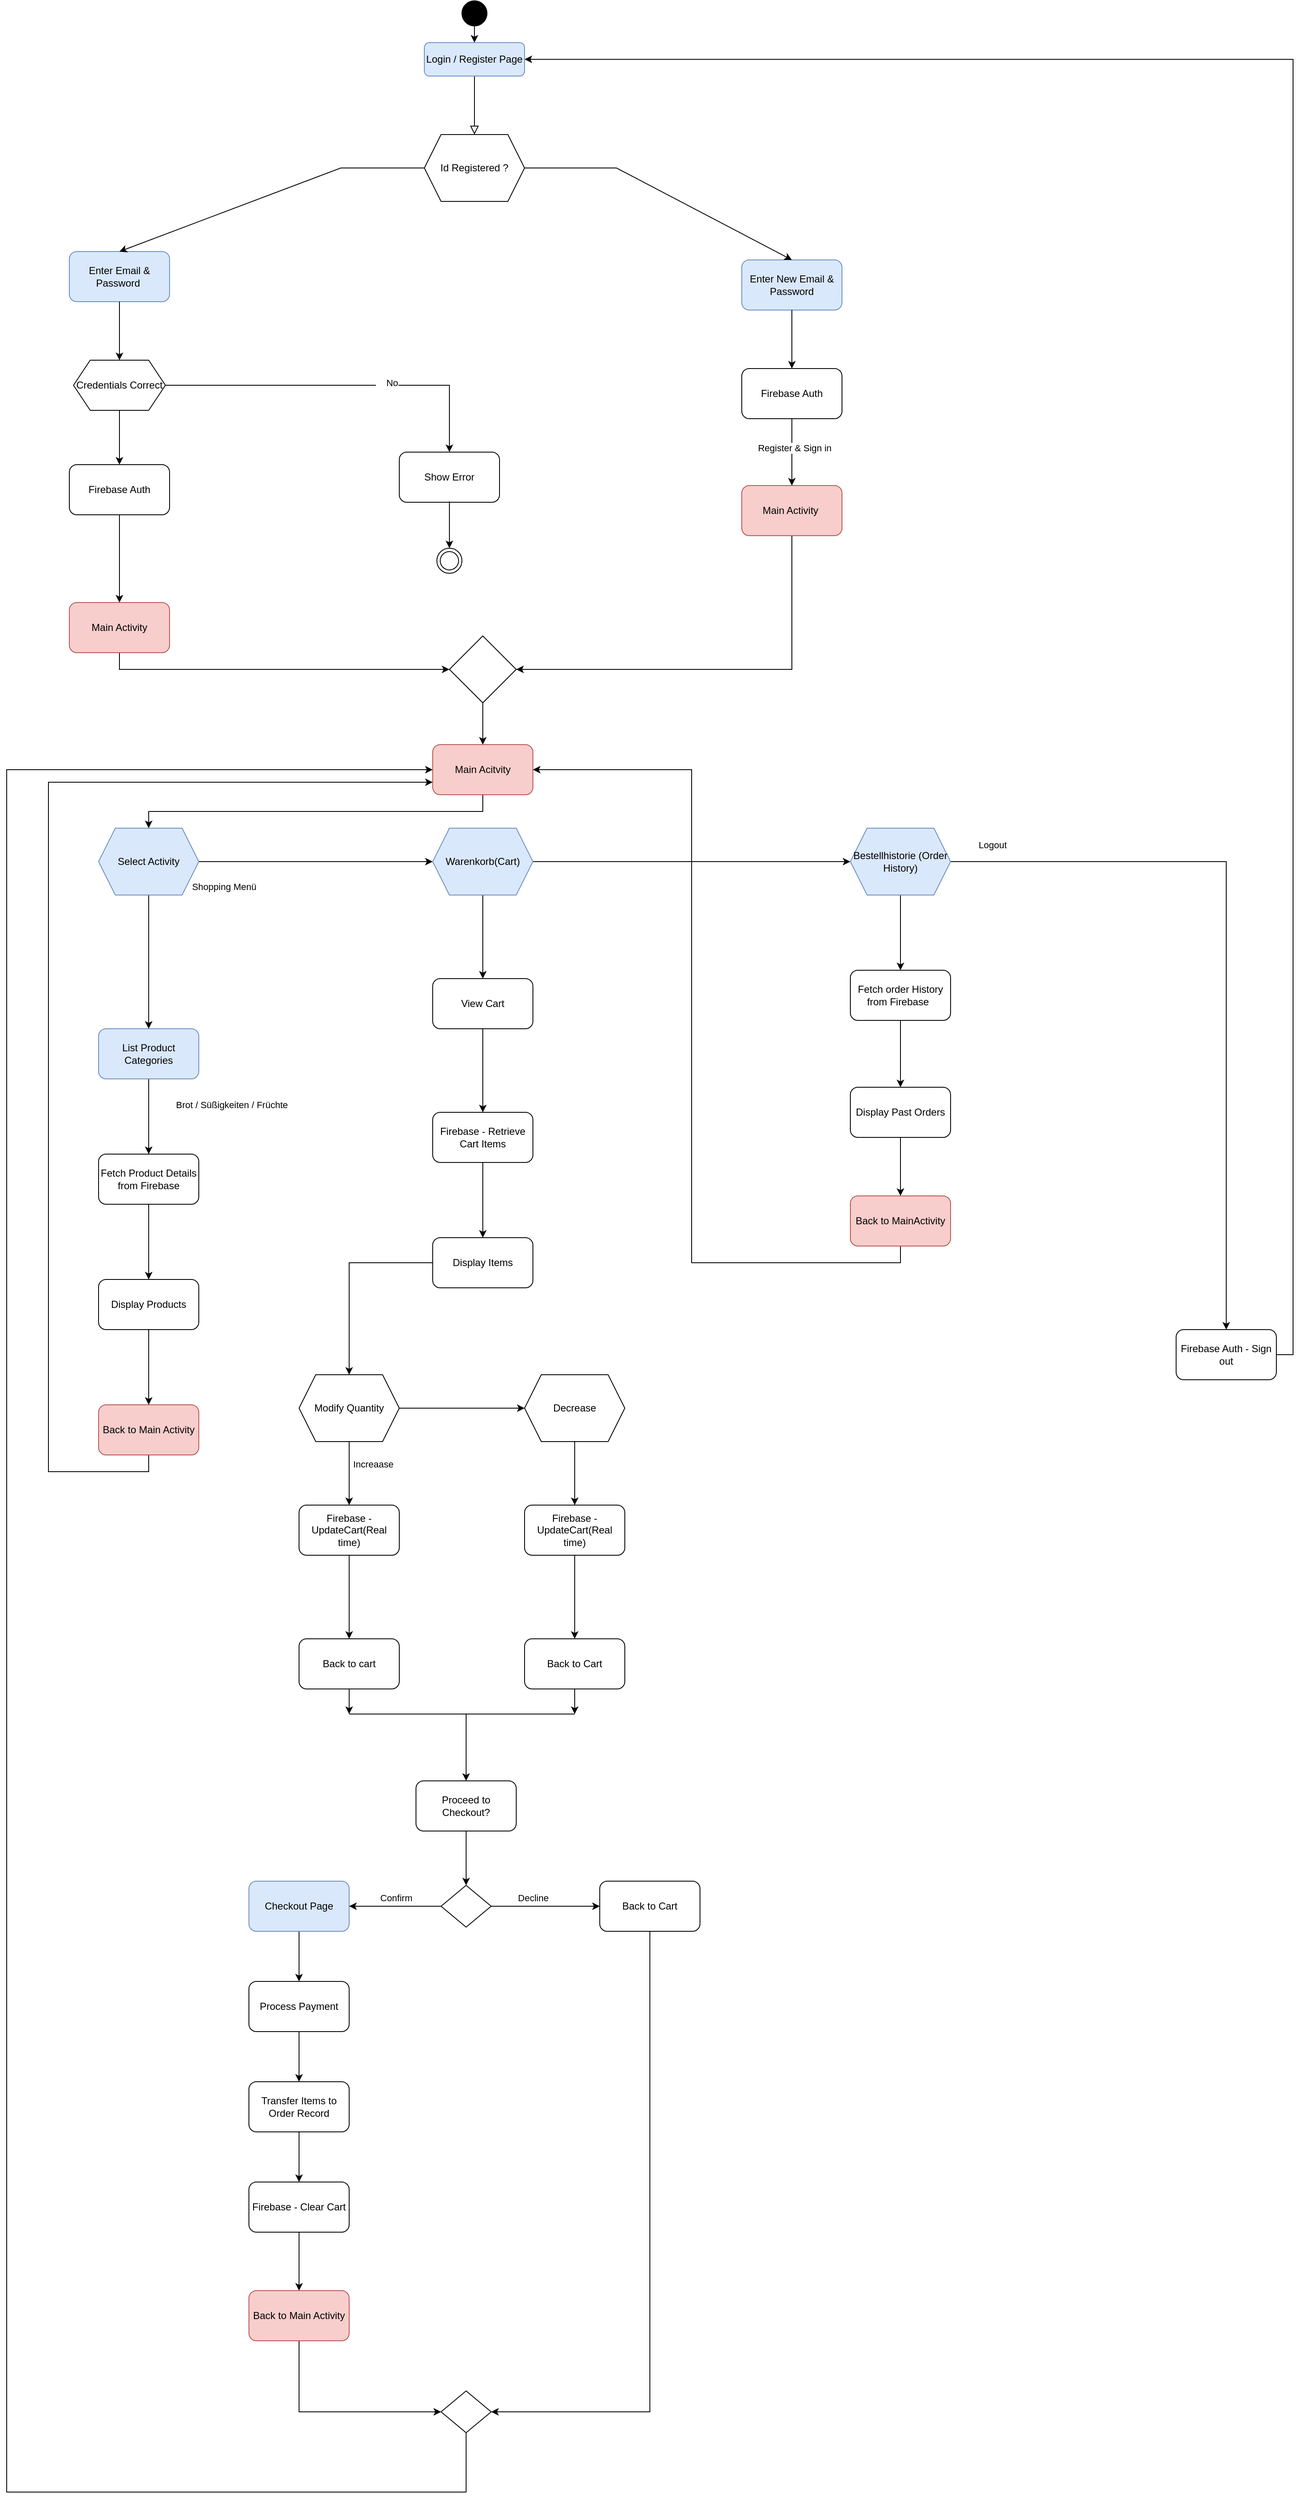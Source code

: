 <mxfile version="24.5.5" type="device">
  <diagram id="C5RBs43oDa-KdzZeNtuy" name="Page-1">
    <mxGraphModel dx="2901" dy="1106" grid="1" gridSize="10" guides="1" tooltips="1" connect="1" arrows="1" fold="1" page="1" pageScale="1" pageWidth="827" pageHeight="1169" math="0" shadow="0">
      <root>
        <mxCell id="WIyWlLk6GJQsqaUBKTNV-0" />
        <mxCell id="WIyWlLk6GJQsqaUBKTNV-1" parent="WIyWlLk6GJQsqaUBKTNV-0" />
        <mxCell id="WIyWlLk6GJQsqaUBKTNV-2" value="" style="rounded=0;html=1;jettySize=auto;orthogonalLoop=1;fontSize=11;endArrow=block;endFill=0;endSize=8;strokeWidth=1;shadow=0;labelBackgroundColor=none;edgeStyle=orthogonalEdgeStyle;" parent="WIyWlLk6GJQsqaUBKTNV-1" source="WIyWlLk6GJQsqaUBKTNV-3" target="EsytzjbKpE_kkaDKU3fR-2" edge="1">
          <mxGeometry relative="1" as="geometry">
            <mxPoint x="310" y="200" as="targetPoint" />
          </mxGeometry>
        </mxCell>
        <mxCell id="WIyWlLk6GJQsqaUBKTNV-3" value="Login / Register Page" style="rounded=1;whiteSpace=wrap;html=1;fontSize=12;glass=0;strokeWidth=1;shadow=0;fillColor=#dae8fc;strokeColor=#6c8ebf;" parent="WIyWlLk6GJQsqaUBKTNV-1" vertex="1">
          <mxGeometry x="250" y="80" width="120" height="40" as="geometry" />
        </mxCell>
        <mxCell id="EsytzjbKpE_kkaDKU3fR-1" value="" style="endArrow=classic;html=1;rounded=0;exitX=0.5;exitY=1;exitDx=0;exitDy=0;entryX=0.5;entryY=0;entryDx=0;entryDy=0;" parent="WIyWlLk6GJQsqaUBKTNV-1" target="WIyWlLk6GJQsqaUBKTNV-3" edge="1">
          <mxGeometry width="50" height="50" relative="1" as="geometry">
            <mxPoint x="310" y="60" as="sourcePoint" />
            <mxPoint x="210" y="80" as="targetPoint" />
          </mxGeometry>
        </mxCell>
        <mxCell id="EsytzjbKpE_kkaDKU3fR-2" value="Id Registered ?" style="shape=hexagon;perimeter=hexagonPerimeter2;whiteSpace=wrap;html=1;fixedSize=1;" parent="WIyWlLk6GJQsqaUBKTNV-1" vertex="1">
          <mxGeometry x="250" y="190" width="120" height="80" as="geometry" />
        </mxCell>
        <mxCell id="EsytzjbKpE_kkaDKU3fR-3" value="Enter Email &amp;amp; Password&amp;nbsp;" style="rounded=1;whiteSpace=wrap;html=1;fillColor=#dae8fc;strokeColor=#6c8ebf;" parent="WIyWlLk6GJQsqaUBKTNV-1" vertex="1">
          <mxGeometry x="-175" y="330" width="120" height="60" as="geometry" />
        </mxCell>
        <mxCell id="EsytzjbKpE_kkaDKU3fR-4" value="Enter New Email &amp;amp; Password" style="rounded=1;whiteSpace=wrap;html=1;fillColor=#dae8fc;strokeColor=#6c8ebf;" parent="WIyWlLk6GJQsqaUBKTNV-1" vertex="1">
          <mxGeometry x="630" y="340" width="120" height="60" as="geometry" />
        </mxCell>
        <mxCell id="EsytzjbKpE_kkaDKU3fR-5" value="" style="endArrow=classic;html=1;rounded=0;exitX=0;exitY=0.5;exitDx=0;exitDy=0;entryX=0.5;entryY=0;entryDx=0;entryDy=0;" parent="WIyWlLk6GJQsqaUBKTNV-1" source="EsytzjbKpE_kkaDKU3fR-2" target="EsytzjbKpE_kkaDKU3fR-3" edge="1">
          <mxGeometry width="50" height="50" relative="1" as="geometry">
            <mxPoint x="160" y="300" as="sourcePoint" />
            <mxPoint x="210" y="250" as="targetPoint" />
            <Array as="points">
              <mxPoint x="150" y="230" />
            </Array>
          </mxGeometry>
        </mxCell>
        <mxCell id="EsytzjbKpE_kkaDKU3fR-6" value="" style="endArrow=classic;html=1;rounded=0;exitX=1;exitY=0.5;exitDx=0;exitDy=0;entryX=0.5;entryY=0;entryDx=0;entryDy=0;" parent="WIyWlLk6GJQsqaUBKTNV-1" source="EsytzjbKpE_kkaDKU3fR-2" edge="1" target="EsytzjbKpE_kkaDKU3fR-4">
          <mxGeometry width="50" height="50" relative="1" as="geometry">
            <mxPoint x="550" y="260" as="sourcePoint" />
            <mxPoint x="480" y="340" as="targetPoint" />
            <Array as="points">
              <mxPoint x="480" y="230" />
            </Array>
          </mxGeometry>
        </mxCell>
        <mxCell id="Cs9w0Bz8Q3Vi3t5pWnJQ-0" value="" style="endArrow=classic;html=1;rounded=0;exitX=0.5;exitY=1;exitDx=0;exitDy=0;entryX=0.5;entryY=0;entryDx=0;entryDy=0;" parent="WIyWlLk6GJQsqaUBKTNV-1" source="EsytzjbKpE_kkaDKU3fR-3" edge="1" target="Cs9w0Bz8Q3Vi3t5pWnJQ-2">
          <mxGeometry width="50" height="50" relative="1" as="geometry">
            <mxPoint x="190" y="550" as="sourcePoint" />
            <mxPoint x="150" y="440" as="targetPoint" />
            <Array as="points" />
          </mxGeometry>
        </mxCell>
        <mxCell id="Cs9w0Bz8Q3Vi3t5pWnJQ-1" value="" style="endArrow=classic;html=1;rounded=0;exitX=0.5;exitY=1;exitDx=0;exitDy=0;entryX=0.5;entryY=0;entryDx=0;entryDy=0;" parent="WIyWlLk6GJQsqaUBKTNV-1" source="EsytzjbKpE_kkaDKU3fR-4" edge="1" target="Cs9w0Bz8Q3Vi3t5pWnJQ-3">
          <mxGeometry width="50" height="50" relative="1" as="geometry">
            <mxPoint x="500" y="480" as="sourcePoint" />
            <mxPoint x="480" y="440" as="targetPoint" />
          </mxGeometry>
        </mxCell>
        <mxCell id="esRYa347kUa0Jwqr4RDS-0" style="edgeStyle=orthogonalEdgeStyle;rounded=0;orthogonalLoop=1;jettySize=auto;html=1;exitX=0.5;exitY=1;exitDx=0;exitDy=0;entryX=0.5;entryY=0;entryDx=0;entryDy=0;" edge="1" parent="WIyWlLk6GJQsqaUBKTNV-1" source="Cs9w0Bz8Q3Vi3t5pWnJQ-2" target="Cs9w0Bz8Q3Vi3t5pWnJQ-7">
          <mxGeometry relative="1" as="geometry" />
        </mxCell>
        <mxCell id="Cs9w0Bz8Q3Vi3t5pWnJQ-2" value="Credentials Correct" style="shape=hexagon;perimeter=hexagonPerimeter2;whiteSpace=wrap;html=1;fixedSize=1;" parent="WIyWlLk6GJQsqaUBKTNV-1" vertex="1">
          <mxGeometry x="-170" y="460" width="110" height="60" as="geometry" />
        </mxCell>
        <mxCell id="Cs9w0Bz8Q3Vi3t5pWnJQ-3" value="Firebase Auth" style="rounded=1;whiteSpace=wrap;html=1;" parent="WIyWlLk6GJQsqaUBKTNV-1" vertex="1">
          <mxGeometry x="630" y="470" width="120" height="60" as="geometry" />
        </mxCell>
        <mxCell id="Cs9w0Bz8Q3Vi3t5pWnJQ-20" style="edgeStyle=orthogonalEdgeStyle;rounded=0;orthogonalLoop=1;jettySize=auto;html=1;exitX=0.5;exitY=1;exitDx=0;exitDy=0;entryX=1;entryY=0.5;entryDx=0;entryDy=0;" parent="WIyWlLk6GJQsqaUBKTNV-1" source="Cs9w0Bz8Q3Vi3t5pWnJQ-4" target="Cs9w0Bz8Q3Vi3t5pWnJQ-18" edge="1">
          <mxGeometry relative="1" as="geometry" />
        </mxCell>
        <mxCell id="Cs9w0Bz8Q3Vi3t5pWnJQ-4" value="Main Activity&amp;nbsp;" style="rounded=1;whiteSpace=wrap;html=1;fillColor=#f8cecc;strokeColor=#b85450;" parent="WIyWlLk6GJQsqaUBKTNV-1" vertex="1">
          <mxGeometry x="630" y="610" width="120" height="60" as="geometry" />
        </mxCell>
        <mxCell id="Cs9w0Bz8Q3Vi3t5pWnJQ-5" value="" style="endArrow=classic;html=1;rounded=0;exitX=0.5;exitY=1;exitDx=0;exitDy=0;" parent="WIyWlLk6GJQsqaUBKTNV-1" source="Cs9w0Bz8Q3Vi3t5pWnJQ-3" target="Cs9w0Bz8Q3Vi3t5pWnJQ-4" edge="1">
          <mxGeometry width="50" height="50" relative="1" as="geometry">
            <mxPoint x="600" y="620" as="sourcePoint" />
            <mxPoint x="650" y="570" as="targetPoint" />
          </mxGeometry>
        </mxCell>
        <mxCell id="Cs9w0Bz8Q3Vi3t5pWnJQ-6" value="&amp;nbsp;Register &amp;amp; Sign in&amp;nbsp;" style="edgeLabel;html=1;align=center;verticalAlign=middle;resizable=0;points=[];" parent="Cs9w0Bz8Q3Vi3t5pWnJQ-5" vertex="1" connectable="0">
          <mxGeometry x="-0.127" y="3" relative="1" as="geometry">
            <mxPoint as="offset" />
          </mxGeometry>
        </mxCell>
        <mxCell id="Cs9w0Bz8Q3Vi3t5pWnJQ-17" style="edgeStyle=orthogonalEdgeStyle;rounded=0;orthogonalLoop=1;jettySize=auto;html=1;exitX=0.5;exitY=1;exitDx=0;exitDy=0;entryX=0.5;entryY=0;entryDx=0;entryDy=0;" parent="WIyWlLk6GJQsqaUBKTNV-1" source="Cs9w0Bz8Q3Vi3t5pWnJQ-7" target="Cs9w0Bz8Q3Vi3t5pWnJQ-8" edge="1">
          <mxGeometry relative="1" as="geometry" />
        </mxCell>
        <mxCell id="Cs9w0Bz8Q3Vi3t5pWnJQ-7" value="Firebase Auth" style="rounded=1;whiteSpace=wrap;html=1;" parent="WIyWlLk6GJQsqaUBKTNV-1" vertex="1">
          <mxGeometry x="-175" y="585" width="120" height="60" as="geometry" />
        </mxCell>
        <mxCell id="Cs9w0Bz8Q3Vi3t5pWnJQ-19" style="edgeStyle=orthogonalEdgeStyle;rounded=0;orthogonalLoop=1;jettySize=auto;html=1;exitX=0.5;exitY=1;exitDx=0;exitDy=0;entryX=0;entryY=0.5;entryDx=0;entryDy=0;" parent="WIyWlLk6GJQsqaUBKTNV-1" source="Cs9w0Bz8Q3Vi3t5pWnJQ-8" target="Cs9w0Bz8Q3Vi3t5pWnJQ-18" edge="1">
          <mxGeometry relative="1" as="geometry" />
        </mxCell>
        <mxCell id="Cs9w0Bz8Q3Vi3t5pWnJQ-8" value="Main Activity" style="rounded=1;whiteSpace=wrap;html=1;fillColor=#f8cecc;strokeColor=#b85450;" parent="WIyWlLk6GJQsqaUBKTNV-1" vertex="1">
          <mxGeometry x="-175" y="750" width="120" height="60" as="geometry" />
        </mxCell>
        <mxCell id="Cs9w0Bz8Q3Vi3t5pWnJQ-9" value="Show Error" style="rounded=1;whiteSpace=wrap;html=1;" parent="WIyWlLk6GJQsqaUBKTNV-1" vertex="1">
          <mxGeometry x="220" y="570" width="120" height="60" as="geometry" />
        </mxCell>
        <mxCell id="Cs9w0Bz8Q3Vi3t5pWnJQ-10" value="" style="endArrow=classic;html=1;rounded=0;exitX=1;exitY=0.5;exitDx=0;exitDy=0;entryX=0.5;entryY=0;entryDx=0;entryDy=0;" parent="WIyWlLk6GJQsqaUBKTNV-1" source="Cs9w0Bz8Q3Vi3t5pWnJQ-2" target="Cs9w0Bz8Q3Vi3t5pWnJQ-9" edge="1">
          <mxGeometry width="50" height="50" relative="1" as="geometry">
            <mxPoint x="290" y="520" as="sourcePoint" />
            <mxPoint x="340" y="470" as="targetPoint" />
            <Array as="points">
              <mxPoint x="280" y="490" />
            </Array>
          </mxGeometry>
        </mxCell>
        <mxCell id="Cs9w0Bz8Q3Vi3t5pWnJQ-11" value="&amp;nbsp; &amp;nbsp; No" style="edgeLabel;html=1;align=center;verticalAlign=middle;resizable=0;points=[];" parent="Cs9w0Bz8Q3Vi3t5pWnJQ-10" vertex="1" connectable="0">
          <mxGeometry x="0.263" y="3" relative="1" as="geometry">
            <mxPoint as="offset" />
          </mxGeometry>
        </mxCell>
        <mxCell id="Cs9w0Bz8Q3Vi3t5pWnJQ-12" value="" style="ellipse;shape=doubleEllipse;whiteSpace=wrap;html=1;aspect=fixed;" parent="WIyWlLk6GJQsqaUBKTNV-1" vertex="1">
          <mxGeometry x="265" y="685" width="30" height="30" as="geometry" />
        </mxCell>
        <mxCell id="Cs9w0Bz8Q3Vi3t5pWnJQ-13" value="" style="verticalLabelPosition=bottom;verticalAlign=top;html=1;shape=mxgraph.flowchart.on-page_reference;fillColor=#000000;" parent="WIyWlLk6GJQsqaUBKTNV-1" vertex="1">
          <mxGeometry x="295" y="30" width="30" height="30" as="geometry" />
        </mxCell>
        <mxCell id="Cs9w0Bz8Q3Vi3t5pWnJQ-15" value="" style="endArrow=classic;html=1;rounded=0;exitX=0.5;exitY=0.983;exitDx=0;exitDy=0;exitPerimeter=0;entryX=0.5;entryY=0;entryDx=0;entryDy=0;" parent="WIyWlLk6GJQsqaUBKTNV-1" source="Cs9w0Bz8Q3Vi3t5pWnJQ-9" edge="1" target="Cs9w0Bz8Q3Vi3t5pWnJQ-12">
          <mxGeometry width="50" height="50" relative="1" as="geometry">
            <mxPoint x="350" y="710" as="sourcePoint" />
            <mxPoint x="280" y="680" as="targetPoint" />
          </mxGeometry>
        </mxCell>
        <mxCell id="Cs9w0Bz8Q3Vi3t5pWnJQ-22" style="edgeStyle=orthogonalEdgeStyle;rounded=0;orthogonalLoop=1;jettySize=auto;html=1;exitX=0.5;exitY=1;exitDx=0;exitDy=0;entryX=0.5;entryY=0;entryDx=0;entryDy=0;" parent="WIyWlLk6GJQsqaUBKTNV-1" source="Cs9w0Bz8Q3Vi3t5pWnJQ-18" edge="1">
          <mxGeometry relative="1" as="geometry">
            <mxPoint x="320" y="920" as="targetPoint" />
          </mxGeometry>
        </mxCell>
        <mxCell id="Cs9w0Bz8Q3Vi3t5pWnJQ-18" value="" style="rhombus;whiteSpace=wrap;html=1;" parent="WIyWlLk6GJQsqaUBKTNV-1" vertex="1">
          <mxGeometry x="280" y="790" width="80" height="80" as="geometry" />
        </mxCell>
        <mxCell id="Cs9w0Bz8Q3Vi3t5pWnJQ-25" style="edgeStyle=orthogonalEdgeStyle;rounded=0;orthogonalLoop=1;jettySize=auto;html=1;exitX=0.5;exitY=1;exitDx=0;exitDy=0;entryX=0.5;entryY=0;entryDx=0;entryDy=0;" parent="WIyWlLk6GJQsqaUBKTNV-1" source="Cs9w0Bz8Q3Vi3t5pWnJQ-23" target="Cs9w0Bz8Q3Vi3t5pWnJQ-24" edge="1">
          <mxGeometry relative="1" as="geometry" />
        </mxCell>
        <mxCell id="Cs9w0Bz8Q3Vi3t5pWnJQ-23" value="Main Acitvity" style="rounded=1;whiteSpace=wrap;html=1;fillColor=#f8cecc;strokeColor=#b85450;" parent="WIyWlLk6GJQsqaUBKTNV-1" vertex="1">
          <mxGeometry x="260" y="920" width="120" height="60" as="geometry" />
        </mxCell>
        <mxCell id="Cs9w0Bz8Q3Vi3t5pWnJQ-27" style="edgeStyle=orthogonalEdgeStyle;rounded=0;orthogonalLoop=1;jettySize=auto;html=1;exitX=1;exitY=0.5;exitDx=0;exitDy=0;entryX=0;entryY=0.5;entryDx=0;entryDy=0;" parent="WIyWlLk6GJQsqaUBKTNV-1" source="Cs9w0Bz8Q3Vi3t5pWnJQ-24" target="Cs9w0Bz8Q3Vi3t5pWnJQ-26" edge="1">
          <mxGeometry relative="1" as="geometry" />
        </mxCell>
        <mxCell id="Cs9w0Bz8Q3Vi3t5pWnJQ-30" value="Shopping Menü" style="edgeLabel;html=1;align=center;verticalAlign=middle;resizable=0;points=[];" parent="Cs9w0Bz8Q3Vi3t5pWnJQ-27" vertex="1" connectable="0">
          <mxGeometry x="-0.686" y="-1" relative="1" as="geometry">
            <mxPoint x="-14" y="29" as="offset" />
          </mxGeometry>
        </mxCell>
        <mxCell id="Cs9w0Bz8Q3Vi3t5pWnJQ-32" style="edgeStyle=orthogonalEdgeStyle;rounded=0;orthogonalLoop=1;jettySize=auto;html=1;exitX=0.5;exitY=1;exitDx=0;exitDy=0;entryX=0.5;entryY=0;entryDx=0;entryDy=0;" parent="WIyWlLk6GJQsqaUBKTNV-1" source="Cs9w0Bz8Q3Vi3t5pWnJQ-24" target="Cs9w0Bz8Q3Vi3t5pWnJQ-31" edge="1">
          <mxGeometry relative="1" as="geometry" />
        </mxCell>
        <mxCell id="Cs9w0Bz8Q3Vi3t5pWnJQ-24" value="Select Activity" style="shape=hexagon;perimeter=hexagonPerimeter2;whiteSpace=wrap;html=1;fixedSize=1;fillColor=#dae8fc;strokeColor=#6c8ebf;" parent="WIyWlLk6GJQsqaUBKTNV-1" vertex="1">
          <mxGeometry x="-140" y="1020" width="120" height="80" as="geometry" />
        </mxCell>
        <mxCell id="Cs9w0Bz8Q3Vi3t5pWnJQ-29" style="edgeStyle=orthogonalEdgeStyle;rounded=0;orthogonalLoop=1;jettySize=auto;html=1;exitX=1;exitY=0.5;exitDx=0;exitDy=0;entryX=0;entryY=0.5;entryDx=0;entryDy=0;" parent="WIyWlLk6GJQsqaUBKTNV-1" source="Cs9w0Bz8Q3Vi3t5pWnJQ-26" target="Cs9w0Bz8Q3Vi3t5pWnJQ-28" edge="1">
          <mxGeometry relative="1" as="geometry" />
        </mxCell>
        <mxCell id="Cs9w0Bz8Q3Vi3t5pWnJQ-42" style="edgeStyle=orthogonalEdgeStyle;rounded=0;orthogonalLoop=1;jettySize=auto;html=1;exitX=0.5;exitY=1;exitDx=0;exitDy=0;" parent="WIyWlLk6GJQsqaUBKTNV-1" source="Cs9w0Bz8Q3Vi3t5pWnJQ-26" target="Cs9w0Bz8Q3Vi3t5pWnJQ-39" edge="1">
          <mxGeometry relative="1" as="geometry" />
        </mxCell>
        <mxCell id="Cs9w0Bz8Q3Vi3t5pWnJQ-26" value="Warenkorb(Cart)" style="shape=hexagon;perimeter=hexagonPerimeter2;whiteSpace=wrap;html=1;fixedSize=1;fillColor=#dae8fc;strokeColor=#6c8ebf;" parent="WIyWlLk6GJQsqaUBKTNV-1" vertex="1">
          <mxGeometry x="260" y="1020" width="120" height="80" as="geometry" />
        </mxCell>
        <mxCell id="Cs9w0Bz8Q3Vi3t5pWnJQ-91" style="edgeStyle=orthogonalEdgeStyle;rounded=0;orthogonalLoop=1;jettySize=auto;html=1;exitX=0.5;exitY=1;exitDx=0;exitDy=0;" parent="WIyWlLk6GJQsqaUBKTNV-1" source="Cs9w0Bz8Q3Vi3t5pWnJQ-28" target="Cs9w0Bz8Q3Vi3t5pWnJQ-87" edge="1">
          <mxGeometry relative="1" as="geometry" />
        </mxCell>
        <mxCell id="Cs9w0Bz8Q3Vi3t5pWnJQ-96" style="edgeStyle=orthogonalEdgeStyle;rounded=0;orthogonalLoop=1;jettySize=auto;html=1;exitX=1;exitY=0.5;exitDx=0;exitDy=0;" parent="WIyWlLk6GJQsqaUBKTNV-1" source="Cs9w0Bz8Q3Vi3t5pWnJQ-28" target="Cs9w0Bz8Q3Vi3t5pWnJQ-95" edge="1">
          <mxGeometry relative="1" as="geometry" />
        </mxCell>
        <mxCell id="Cs9w0Bz8Q3Vi3t5pWnJQ-97" value="Logout" style="edgeLabel;html=1;align=center;verticalAlign=middle;resizable=0;points=[];" parent="Cs9w0Bz8Q3Vi3t5pWnJQ-96" vertex="1" connectable="0">
          <mxGeometry x="-0.827" y="-1" relative="1" as="geometry">
            <mxPoint x="-27" y="-21" as="offset" />
          </mxGeometry>
        </mxCell>
        <mxCell id="Cs9w0Bz8Q3Vi3t5pWnJQ-28" value="Bestellhistorie (Order History)" style="shape=hexagon;perimeter=hexagonPerimeter2;whiteSpace=wrap;html=1;fixedSize=1;fillColor=#dae8fc;strokeColor=#6c8ebf;" parent="WIyWlLk6GJQsqaUBKTNV-1" vertex="1">
          <mxGeometry x="760" y="1020" width="120" height="80" as="geometry" />
        </mxCell>
        <mxCell id="Cs9w0Bz8Q3Vi3t5pWnJQ-36" style="edgeStyle=orthogonalEdgeStyle;rounded=0;orthogonalLoop=1;jettySize=auto;html=1;exitX=0.5;exitY=1;exitDx=0;exitDy=0;" parent="WIyWlLk6GJQsqaUBKTNV-1" source="Cs9w0Bz8Q3Vi3t5pWnJQ-31" target="Cs9w0Bz8Q3Vi3t5pWnJQ-33" edge="1">
          <mxGeometry relative="1" as="geometry" />
        </mxCell>
        <mxCell id="Cs9w0Bz8Q3Vi3t5pWnJQ-98" value="&amp;nbsp; &amp;nbsp; &amp;nbsp; Brot / Süßigkeiten / Früchte" style="edgeLabel;html=1;align=center;verticalAlign=middle;resizable=0;points=[];" parent="Cs9w0Bz8Q3Vi3t5pWnJQ-36" vertex="1" connectable="0">
          <mxGeometry x="-0.016" relative="1" as="geometry">
            <mxPoint x="90" y="-14" as="offset" />
          </mxGeometry>
        </mxCell>
        <mxCell id="Cs9w0Bz8Q3Vi3t5pWnJQ-31" value="List Product Categories" style="rounded=1;whiteSpace=wrap;html=1;fillColor=#dae8fc;strokeColor=#6c8ebf;" parent="WIyWlLk6GJQsqaUBKTNV-1" vertex="1">
          <mxGeometry x="-140" y="1260" width="120" height="60" as="geometry" />
        </mxCell>
        <mxCell id="Cs9w0Bz8Q3Vi3t5pWnJQ-37" style="edgeStyle=orthogonalEdgeStyle;rounded=0;orthogonalLoop=1;jettySize=auto;html=1;exitX=0.5;exitY=1;exitDx=0;exitDy=0;entryX=0.5;entryY=0;entryDx=0;entryDy=0;" parent="WIyWlLk6GJQsqaUBKTNV-1" source="Cs9w0Bz8Q3Vi3t5pWnJQ-33" target="Cs9w0Bz8Q3Vi3t5pWnJQ-34" edge="1">
          <mxGeometry relative="1" as="geometry" />
        </mxCell>
        <mxCell id="Cs9w0Bz8Q3Vi3t5pWnJQ-33" value="Fetch Product Details from Firebase" style="rounded=1;whiteSpace=wrap;html=1;" parent="WIyWlLk6GJQsqaUBKTNV-1" vertex="1">
          <mxGeometry x="-140" y="1410" width="120" height="60" as="geometry" />
        </mxCell>
        <mxCell id="Cs9w0Bz8Q3Vi3t5pWnJQ-38" style="edgeStyle=orthogonalEdgeStyle;rounded=0;orthogonalLoop=1;jettySize=auto;html=1;exitX=0.5;exitY=1;exitDx=0;exitDy=0;entryX=0.5;entryY=0;entryDx=0;entryDy=0;" parent="WIyWlLk6GJQsqaUBKTNV-1" source="Cs9w0Bz8Q3Vi3t5pWnJQ-34" target="Cs9w0Bz8Q3Vi3t5pWnJQ-35" edge="1">
          <mxGeometry relative="1" as="geometry" />
        </mxCell>
        <mxCell id="Cs9w0Bz8Q3Vi3t5pWnJQ-34" value="Display Products" style="rounded=1;whiteSpace=wrap;html=1;" parent="WIyWlLk6GJQsqaUBKTNV-1" vertex="1">
          <mxGeometry x="-140" y="1560" width="120" height="60" as="geometry" />
        </mxCell>
        <mxCell id="Cs9w0Bz8Q3Vi3t5pWnJQ-107" style="edgeStyle=orthogonalEdgeStyle;rounded=0;orthogonalLoop=1;jettySize=auto;html=1;exitX=0.5;exitY=1;exitDx=0;exitDy=0;entryX=0;entryY=0.75;entryDx=0;entryDy=0;" parent="WIyWlLk6GJQsqaUBKTNV-1" source="Cs9w0Bz8Q3Vi3t5pWnJQ-35" target="Cs9w0Bz8Q3Vi3t5pWnJQ-23" edge="1">
          <mxGeometry relative="1" as="geometry">
            <Array as="points">
              <mxPoint x="-80" y="1790" />
              <mxPoint x="-200" y="1790" />
              <mxPoint x="-200" y="965" />
            </Array>
          </mxGeometry>
        </mxCell>
        <mxCell id="Cs9w0Bz8Q3Vi3t5pWnJQ-35" value="Back to Main Activity" style="rounded=1;whiteSpace=wrap;html=1;fillColor=#f8cecc;strokeColor=#b85450;" parent="WIyWlLk6GJQsqaUBKTNV-1" vertex="1">
          <mxGeometry x="-140" y="1710" width="120" height="60" as="geometry" />
        </mxCell>
        <mxCell id="Cs9w0Bz8Q3Vi3t5pWnJQ-43" style="edgeStyle=orthogonalEdgeStyle;rounded=0;orthogonalLoop=1;jettySize=auto;html=1;exitX=0.5;exitY=1;exitDx=0;exitDy=0;" parent="WIyWlLk6GJQsqaUBKTNV-1" source="Cs9w0Bz8Q3Vi3t5pWnJQ-39" target="Cs9w0Bz8Q3Vi3t5pWnJQ-40" edge="1">
          <mxGeometry relative="1" as="geometry" />
        </mxCell>
        <mxCell id="Cs9w0Bz8Q3Vi3t5pWnJQ-39" value="View Cart" style="rounded=1;whiteSpace=wrap;html=1;" parent="WIyWlLk6GJQsqaUBKTNV-1" vertex="1">
          <mxGeometry x="260" y="1200" width="120" height="60" as="geometry" />
        </mxCell>
        <mxCell id="Cs9w0Bz8Q3Vi3t5pWnJQ-44" style="edgeStyle=orthogonalEdgeStyle;rounded=0;orthogonalLoop=1;jettySize=auto;html=1;exitX=0.5;exitY=1;exitDx=0;exitDy=0;entryX=0.5;entryY=0;entryDx=0;entryDy=0;" parent="WIyWlLk6GJQsqaUBKTNV-1" source="Cs9w0Bz8Q3Vi3t5pWnJQ-40" target="Cs9w0Bz8Q3Vi3t5pWnJQ-41" edge="1">
          <mxGeometry relative="1" as="geometry" />
        </mxCell>
        <mxCell id="Cs9w0Bz8Q3Vi3t5pWnJQ-40" value="Firebase - Retrieve Cart Items" style="rounded=1;whiteSpace=wrap;html=1;" parent="WIyWlLk6GJQsqaUBKTNV-1" vertex="1">
          <mxGeometry x="260" y="1360" width="120" height="60" as="geometry" />
        </mxCell>
        <mxCell id="Cs9w0Bz8Q3Vi3t5pWnJQ-47" style="edgeStyle=orthogonalEdgeStyle;rounded=0;orthogonalLoop=1;jettySize=auto;html=1;exitX=0;exitY=0.5;exitDx=0;exitDy=0;entryX=0.5;entryY=0;entryDx=0;entryDy=0;" parent="WIyWlLk6GJQsqaUBKTNV-1" source="Cs9w0Bz8Q3Vi3t5pWnJQ-41" target="Cs9w0Bz8Q3Vi3t5pWnJQ-45" edge="1">
          <mxGeometry relative="1" as="geometry" />
        </mxCell>
        <mxCell id="Cs9w0Bz8Q3Vi3t5pWnJQ-41" value="Display Items" style="rounded=1;whiteSpace=wrap;html=1;" parent="WIyWlLk6GJQsqaUBKTNV-1" vertex="1">
          <mxGeometry x="260" y="1510" width="120" height="60" as="geometry" />
        </mxCell>
        <mxCell id="Cs9w0Bz8Q3Vi3t5pWnJQ-48" style="edgeStyle=orthogonalEdgeStyle;rounded=0;orthogonalLoop=1;jettySize=auto;html=1;exitX=1;exitY=0.5;exitDx=0;exitDy=0;entryX=0;entryY=0.5;entryDx=0;entryDy=0;" parent="WIyWlLk6GJQsqaUBKTNV-1" source="Cs9w0Bz8Q3Vi3t5pWnJQ-45" target="Cs9w0Bz8Q3Vi3t5pWnJQ-46" edge="1">
          <mxGeometry relative="1" as="geometry" />
        </mxCell>
        <mxCell id="Cs9w0Bz8Q3Vi3t5pWnJQ-51" style="edgeStyle=orthogonalEdgeStyle;rounded=0;orthogonalLoop=1;jettySize=auto;html=1;exitX=0.5;exitY=1;exitDx=0;exitDy=0;entryX=0.5;entryY=0;entryDx=0;entryDy=0;" parent="WIyWlLk6GJQsqaUBKTNV-1" source="Cs9w0Bz8Q3Vi3t5pWnJQ-45" target="Cs9w0Bz8Q3Vi3t5pWnJQ-49" edge="1">
          <mxGeometry relative="1" as="geometry" />
        </mxCell>
        <mxCell id="Cs9w0Bz8Q3Vi3t5pWnJQ-99" value="Increaase&amp;nbsp;" style="edgeLabel;html=1;align=center;verticalAlign=middle;resizable=0;points=[];" parent="Cs9w0Bz8Q3Vi3t5pWnJQ-51" vertex="1" connectable="0">
          <mxGeometry x="-0.09" relative="1" as="geometry">
            <mxPoint x="30" y="-8" as="offset" />
          </mxGeometry>
        </mxCell>
        <mxCell id="Cs9w0Bz8Q3Vi3t5pWnJQ-45" value="Modify Quantity" style="shape=hexagon;perimeter=hexagonPerimeter2;whiteSpace=wrap;html=1;fixedSize=1;" parent="WIyWlLk6GJQsqaUBKTNV-1" vertex="1">
          <mxGeometry x="100" y="1674" width="120" height="80" as="geometry" />
        </mxCell>
        <mxCell id="Cs9w0Bz8Q3Vi3t5pWnJQ-55" style="edgeStyle=orthogonalEdgeStyle;rounded=0;orthogonalLoop=1;jettySize=auto;html=1;exitX=0.5;exitY=1;exitDx=0;exitDy=0;entryX=0.5;entryY=0;entryDx=0;entryDy=0;" parent="WIyWlLk6GJQsqaUBKTNV-1" source="Cs9w0Bz8Q3Vi3t5pWnJQ-46" target="Cs9w0Bz8Q3Vi3t5pWnJQ-53" edge="1">
          <mxGeometry relative="1" as="geometry" />
        </mxCell>
        <mxCell id="Cs9w0Bz8Q3Vi3t5pWnJQ-46" value="Decrease" style="shape=hexagon;perimeter=hexagonPerimeter2;whiteSpace=wrap;html=1;fixedSize=1;" parent="WIyWlLk6GJQsqaUBKTNV-1" vertex="1">
          <mxGeometry x="370" y="1674" width="120" height="80" as="geometry" />
        </mxCell>
        <mxCell id="Cs9w0Bz8Q3Vi3t5pWnJQ-52" style="edgeStyle=orthogonalEdgeStyle;rounded=0;orthogonalLoop=1;jettySize=auto;html=1;exitX=0.5;exitY=1;exitDx=0;exitDy=0;entryX=0.5;entryY=0;entryDx=0;entryDy=0;" parent="WIyWlLk6GJQsqaUBKTNV-1" source="Cs9w0Bz8Q3Vi3t5pWnJQ-49" target="Cs9w0Bz8Q3Vi3t5pWnJQ-50" edge="1">
          <mxGeometry relative="1" as="geometry" />
        </mxCell>
        <mxCell id="Cs9w0Bz8Q3Vi3t5pWnJQ-49" value="Firebase - UpdateCart(Real time)" style="rounded=1;whiteSpace=wrap;html=1;" parent="WIyWlLk6GJQsqaUBKTNV-1" vertex="1">
          <mxGeometry x="100" y="1830" width="120" height="60" as="geometry" />
        </mxCell>
        <mxCell id="Cs9w0Bz8Q3Vi3t5pWnJQ-61" style="edgeStyle=orthogonalEdgeStyle;rounded=0;orthogonalLoop=1;jettySize=auto;html=1;exitX=0.5;exitY=1;exitDx=0;exitDy=0;" parent="WIyWlLk6GJQsqaUBKTNV-1" source="Cs9w0Bz8Q3Vi3t5pWnJQ-50" edge="1">
          <mxGeometry relative="1" as="geometry">
            <mxPoint x="160" y="2080" as="targetPoint" />
            <Array as="points">
              <mxPoint x="160" y="2080" />
              <mxPoint x="160" y="2080" />
            </Array>
          </mxGeometry>
        </mxCell>
        <mxCell id="Cs9w0Bz8Q3Vi3t5pWnJQ-50" value="Back to cart" style="rounded=1;whiteSpace=wrap;html=1;" parent="WIyWlLk6GJQsqaUBKTNV-1" vertex="1">
          <mxGeometry x="100" y="1990" width="120" height="60" as="geometry" />
        </mxCell>
        <mxCell id="Cs9w0Bz8Q3Vi3t5pWnJQ-56" style="edgeStyle=orthogonalEdgeStyle;rounded=0;orthogonalLoop=1;jettySize=auto;html=1;exitX=0.5;exitY=1;exitDx=0;exitDy=0;" parent="WIyWlLk6GJQsqaUBKTNV-1" source="Cs9w0Bz8Q3Vi3t5pWnJQ-53" target="Cs9w0Bz8Q3Vi3t5pWnJQ-54" edge="1">
          <mxGeometry relative="1" as="geometry" />
        </mxCell>
        <mxCell id="Cs9w0Bz8Q3Vi3t5pWnJQ-53" value="Firebase - UpdateCart(Real time)" style="rounded=1;whiteSpace=wrap;html=1;" parent="WIyWlLk6GJQsqaUBKTNV-1" vertex="1">
          <mxGeometry x="370" y="1830" width="120" height="60" as="geometry" />
        </mxCell>
        <mxCell id="Cs9w0Bz8Q3Vi3t5pWnJQ-59" style="edgeStyle=orthogonalEdgeStyle;rounded=0;orthogonalLoop=1;jettySize=auto;html=1;exitX=0.5;exitY=1;exitDx=0;exitDy=0;" parent="WIyWlLk6GJQsqaUBKTNV-1" source="Cs9w0Bz8Q3Vi3t5pWnJQ-54" edge="1">
          <mxGeometry relative="1" as="geometry">
            <mxPoint x="430" y="2080" as="targetPoint" />
            <Array as="points">
              <mxPoint x="430" y="2080" />
              <mxPoint x="430" y="2080" />
            </Array>
          </mxGeometry>
        </mxCell>
        <mxCell id="Cs9w0Bz8Q3Vi3t5pWnJQ-54" value="Back to Cart" style="rounded=1;whiteSpace=wrap;html=1;" parent="WIyWlLk6GJQsqaUBKTNV-1" vertex="1">
          <mxGeometry x="370" y="1990" width="120" height="60" as="geometry" />
        </mxCell>
        <mxCell id="Cs9w0Bz8Q3Vi3t5pWnJQ-62" value="" style="endArrow=none;html=1;rounded=0;" parent="WIyWlLk6GJQsqaUBKTNV-1" edge="1">
          <mxGeometry width="50" height="50" relative="1" as="geometry">
            <mxPoint x="160" y="2080" as="sourcePoint" />
            <mxPoint x="430" y="2080" as="targetPoint" />
          </mxGeometry>
        </mxCell>
        <mxCell id="Cs9w0Bz8Q3Vi3t5pWnJQ-63" value="" style="endArrow=classic;html=1;rounded=0;entryX=0.5;entryY=0;entryDx=0;entryDy=0;" parent="WIyWlLk6GJQsqaUBKTNV-1" target="Cs9w0Bz8Q3Vi3t5pWnJQ-64" edge="1">
          <mxGeometry width="50" height="50" relative="1" as="geometry">
            <mxPoint x="300" y="2080" as="sourcePoint" />
            <mxPoint x="300" y="2140" as="targetPoint" />
          </mxGeometry>
        </mxCell>
        <mxCell id="Cs9w0Bz8Q3Vi3t5pWnJQ-72" style="edgeStyle=orthogonalEdgeStyle;rounded=0;orthogonalLoop=1;jettySize=auto;html=1;exitX=0.5;exitY=1;exitDx=0;exitDy=0;entryX=0.5;entryY=0;entryDx=0;entryDy=0;" parent="WIyWlLk6GJQsqaUBKTNV-1" source="Cs9w0Bz8Q3Vi3t5pWnJQ-64" target="Cs9w0Bz8Q3Vi3t5pWnJQ-71" edge="1">
          <mxGeometry relative="1" as="geometry" />
        </mxCell>
        <mxCell id="Cs9w0Bz8Q3Vi3t5pWnJQ-64" value="Proceed to Checkout?" style="rounded=1;whiteSpace=wrap;html=1;" parent="WIyWlLk6GJQsqaUBKTNV-1" vertex="1">
          <mxGeometry x="240" y="2160" width="120" height="60" as="geometry" />
        </mxCell>
        <mxCell id="Cs9w0Bz8Q3Vi3t5pWnJQ-79" style="edgeStyle=orthogonalEdgeStyle;rounded=0;orthogonalLoop=1;jettySize=auto;html=1;exitX=0.5;exitY=1;exitDx=0;exitDy=0;" parent="WIyWlLk6GJQsqaUBKTNV-1" source="Cs9w0Bz8Q3Vi3t5pWnJQ-65" target="Cs9w0Bz8Q3Vi3t5pWnJQ-66" edge="1">
          <mxGeometry relative="1" as="geometry" />
        </mxCell>
        <mxCell id="Cs9w0Bz8Q3Vi3t5pWnJQ-65" value="Checkout Page" style="rounded=1;whiteSpace=wrap;html=1;fillColor=#dae8fc;strokeColor=#6c8ebf;" parent="WIyWlLk6GJQsqaUBKTNV-1" vertex="1">
          <mxGeometry x="40" y="2280" width="120" height="60" as="geometry" />
        </mxCell>
        <mxCell id="Cs9w0Bz8Q3Vi3t5pWnJQ-80" style="edgeStyle=orthogonalEdgeStyle;rounded=0;orthogonalLoop=1;jettySize=auto;html=1;exitX=0.5;exitY=1;exitDx=0;exitDy=0;" parent="WIyWlLk6GJQsqaUBKTNV-1" source="Cs9w0Bz8Q3Vi3t5pWnJQ-66" target="Cs9w0Bz8Q3Vi3t5pWnJQ-67" edge="1">
          <mxGeometry relative="1" as="geometry" />
        </mxCell>
        <mxCell id="Cs9w0Bz8Q3Vi3t5pWnJQ-66" value="Process Payment" style="rounded=1;whiteSpace=wrap;html=1;" parent="WIyWlLk6GJQsqaUBKTNV-1" vertex="1">
          <mxGeometry x="40" y="2400" width="120" height="60" as="geometry" />
        </mxCell>
        <mxCell id="Cs9w0Bz8Q3Vi3t5pWnJQ-81" style="edgeStyle=orthogonalEdgeStyle;rounded=0;orthogonalLoop=1;jettySize=auto;html=1;exitX=0.5;exitY=1;exitDx=0;exitDy=0;entryX=0.5;entryY=0;entryDx=0;entryDy=0;" parent="WIyWlLk6GJQsqaUBKTNV-1" source="Cs9w0Bz8Q3Vi3t5pWnJQ-67" target="Cs9w0Bz8Q3Vi3t5pWnJQ-68" edge="1">
          <mxGeometry relative="1" as="geometry" />
        </mxCell>
        <mxCell id="Cs9w0Bz8Q3Vi3t5pWnJQ-67" value="Transfer Items to Order Record" style="rounded=1;whiteSpace=wrap;html=1;" parent="WIyWlLk6GJQsqaUBKTNV-1" vertex="1">
          <mxGeometry x="40" y="2520" width="120" height="60" as="geometry" />
        </mxCell>
        <mxCell id="Cs9w0Bz8Q3Vi3t5pWnJQ-82" style="edgeStyle=orthogonalEdgeStyle;rounded=0;orthogonalLoop=1;jettySize=auto;html=1;exitX=0.5;exitY=1;exitDx=0;exitDy=0;entryX=0.5;entryY=0;entryDx=0;entryDy=0;" parent="WIyWlLk6GJQsqaUBKTNV-1" source="Cs9w0Bz8Q3Vi3t5pWnJQ-68" target="Cs9w0Bz8Q3Vi3t5pWnJQ-69" edge="1">
          <mxGeometry relative="1" as="geometry" />
        </mxCell>
        <mxCell id="Cs9w0Bz8Q3Vi3t5pWnJQ-68" value="Firebase - Clear Cart" style="rounded=1;whiteSpace=wrap;html=1;" parent="WIyWlLk6GJQsqaUBKTNV-1" vertex="1">
          <mxGeometry x="40" y="2640" width="120" height="60" as="geometry" />
        </mxCell>
        <mxCell id="Cs9w0Bz8Q3Vi3t5pWnJQ-86" style="edgeStyle=orthogonalEdgeStyle;rounded=0;orthogonalLoop=1;jettySize=auto;html=1;exitX=0.5;exitY=1;exitDx=0;exitDy=0;entryX=0;entryY=0.5;entryDx=0;entryDy=0;" parent="WIyWlLk6GJQsqaUBKTNV-1" source="Cs9w0Bz8Q3Vi3t5pWnJQ-69" target="Cs9w0Bz8Q3Vi3t5pWnJQ-84" edge="1">
          <mxGeometry relative="1" as="geometry" />
        </mxCell>
        <mxCell id="Cs9w0Bz8Q3Vi3t5pWnJQ-69" value="Back to Main Activity" style="rounded=1;whiteSpace=wrap;html=1;fillColor=#f8cecc;strokeColor=#b85450;" parent="WIyWlLk6GJQsqaUBKTNV-1" vertex="1">
          <mxGeometry x="40" y="2770" width="120" height="60" as="geometry" />
        </mxCell>
        <mxCell id="Cs9w0Bz8Q3Vi3t5pWnJQ-71" value="" style="shape=hexagon;perimeter=hexagonPerimeter2;whiteSpace=wrap;html=1;fixedSize=1;size=40;" parent="WIyWlLk6GJQsqaUBKTNV-1" vertex="1">
          <mxGeometry x="270" y="2285" width="60" height="50" as="geometry" />
        </mxCell>
        <mxCell id="Cs9w0Bz8Q3Vi3t5pWnJQ-73" style="edgeStyle=orthogonalEdgeStyle;rounded=0;orthogonalLoop=1;jettySize=auto;html=1;exitX=0;exitY=0.5;exitDx=0;exitDy=0;entryX=1;entryY=0.5;entryDx=0;entryDy=0;" parent="WIyWlLk6GJQsqaUBKTNV-1" source="Cs9w0Bz8Q3Vi3t5pWnJQ-71" target="Cs9w0Bz8Q3Vi3t5pWnJQ-65" edge="1">
          <mxGeometry relative="1" as="geometry">
            <mxPoint x="180" y="2305" as="targetPoint" />
          </mxGeometry>
        </mxCell>
        <mxCell id="Cs9w0Bz8Q3Vi3t5pWnJQ-74" value="Confirm" style="edgeLabel;html=1;align=center;verticalAlign=middle;resizable=0;points=[];" parent="Cs9w0Bz8Q3Vi3t5pWnJQ-73" vertex="1" connectable="0">
          <mxGeometry x="-0.018" y="-3" relative="1" as="geometry">
            <mxPoint y="-7" as="offset" />
          </mxGeometry>
        </mxCell>
        <mxCell id="Cs9w0Bz8Q3Vi3t5pWnJQ-77" value="" style="edgeStyle=orthogonalEdgeStyle;rounded=0;orthogonalLoop=1;jettySize=auto;html=1;exitX=1;exitY=0.5;exitDx=0;exitDy=0;" parent="WIyWlLk6GJQsqaUBKTNV-1" source="Cs9w0Bz8Q3Vi3t5pWnJQ-71" target="Cs9w0Bz8Q3Vi3t5pWnJQ-70" edge="1">
          <mxGeometry relative="1" as="geometry">
            <mxPoint x="330" y="2310" as="sourcePoint" />
            <mxPoint x="530" y="2310" as="targetPoint" />
          </mxGeometry>
        </mxCell>
        <mxCell id="esRYa347kUa0Jwqr4RDS-1" value="Decline" style="edgeLabel;html=1;align=center;verticalAlign=middle;resizable=0;points=[];" vertex="1" connectable="0" parent="Cs9w0Bz8Q3Vi3t5pWnJQ-77">
          <mxGeometry x="-0.154" y="4" relative="1" as="geometry">
            <mxPoint x="-5" y="-6" as="offset" />
          </mxGeometry>
        </mxCell>
        <mxCell id="Cs9w0Bz8Q3Vi3t5pWnJQ-85" style="edgeStyle=orthogonalEdgeStyle;rounded=0;orthogonalLoop=1;jettySize=auto;html=1;exitX=0.5;exitY=1;exitDx=0;exitDy=0;entryX=1;entryY=0.5;entryDx=0;entryDy=0;" parent="WIyWlLk6GJQsqaUBKTNV-1" source="Cs9w0Bz8Q3Vi3t5pWnJQ-70" target="Cs9w0Bz8Q3Vi3t5pWnJQ-84" edge="1">
          <mxGeometry relative="1" as="geometry" />
        </mxCell>
        <mxCell id="Cs9w0Bz8Q3Vi3t5pWnJQ-70" value="Back to Cart" style="rounded=1;whiteSpace=wrap;html=1;" parent="WIyWlLk6GJQsqaUBKTNV-1" vertex="1">
          <mxGeometry x="460" y="2280" width="120" height="60" as="geometry" />
        </mxCell>
        <mxCell id="Cs9w0Bz8Q3Vi3t5pWnJQ-101" style="edgeStyle=orthogonalEdgeStyle;rounded=0;orthogonalLoop=1;jettySize=auto;html=1;entryX=0;entryY=0.5;entryDx=0;entryDy=0;exitX=0.5;exitY=1;exitDx=0;exitDy=0;" parent="WIyWlLk6GJQsqaUBKTNV-1" source="Cs9w0Bz8Q3Vi3t5pWnJQ-84" target="Cs9w0Bz8Q3Vi3t5pWnJQ-23" edge="1">
          <mxGeometry relative="1" as="geometry">
            <mxPoint x="260" y="3120" as="sourcePoint" />
            <mxPoint x="-150" y="1020" as="targetPoint" />
            <Array as="points">
              <mxPoint x="300" y="3011" />
              <mxPoint x="-250" y="3011" />
              <mxPoint x="-250" y="950" />
            </Array>
          </mxGeometry>
        </mxCell>
        <mxCell id="Cs9w0Bz8Q3Vi3t5pWnJQ-84" value="" style="shape=hexagon;perimeter=hexagonPerimeter2;whiteSpace=wrap;html=1;fixedSize=1;size=40;" parent="WIyWlLk6GJQsqaUBKTNV-1" vertex="1">
          <mxGeometry x="270" y="2890" width="60" height="50" as="geometry" />
        </mxCell>
        <mxCell id="Cs9w0Bz8Q3Vi3t5pWnJQ-92" style="edgeStyle=orthogonalEdgeStyle;rounded=0;orthogonalLoop=1;jettySize=auto;html=1;exitX=0.5;exitY=1;exitDx=0;exitDy=0;entryX=0.5;entryY=0;entryDx=0;entryDy=0;" parent="WIyWlLk6GJQsqaUBKTNV-1" source="Cs9w0Bz8Q3Vi3t5pWnJQ-87" target="Cs9w0Bz8Q3Vi3t5pWnJQ-88" edge="1">
          <mxGeometry relative="1" as="geometry" />
        </mxCell>
        <mxCell id="Cs9w0Bz8Q3Vi3t5pWnJQ-87" value="Fetch order History from Firebase&lt;span style=&quot;white-space: pre;&quot;&gt;&#x9;&lt;/span&gt;" style="rounded=1;whiteSpace=wrap;html=1;" parent="WIyWlLk6GJQsqaUBKTNV-1" vertex="1">
          <mxGeometry x="760" y="1190" width="120" height="60" as="geometry" />
        </mxCell>
        <mxCell id="Cs9w0Bz8Q3Vi3t5pWnJQ-93" style="edgeStyle=orthogonalEdgeStyle;rounded=0;orthogonalLoop=1;jettySize=auto;html=1;exitX=0.5;exitY=1;exitDx=0;exitDy=0;entryX=0.5;entryY=0;entryDx=0;entryDy=0;" parent="WIyWlLk6GJQsqaUBKTNV-1" source="Cs9w0Bz8Q3Vi3t5pWnJQ-88" target="Cs9w0Bz8Q3Vi3t5pWnJQ-89" edge="1">
          <mxGeometry relative="1" as="geometry" />
        </mxCell>
        <mxCell id="Cs9w0Bz8Q3Vi3t5pWnJQ-88" value="Display Past Orders" style="rounded=1;whiteSpace=wrap;html=1;" parent="WIyWlLk6GJQsqaUBKTNV-1" vertex="1">
          <mxGeometry x="760" y="1330" width="120" height="60" as="geometry" />
        </mxCell>
        <mxCell id="Cs9w0Bz8Q3Vi3t5pWnJQ-110" style="edgeStyle=orthogonalEdgeStyle;rounded=0;orthogonalLoop=1;jettySize=auto;html=1;exitX=0.5;exitY=1;exitDx=0;exitDy=0;entryX=1;entryY=0.5;entryDx=0;entryDy=0;" parent="WIyWlLk6GJQsqaUBKTNV-1" source="Cs9w0Bz8Q3Vi3t5pWnJQ-89" target="Cs9w0Bz8Q3Vi3t5pWnJQ-23" edge="1">
          <mxGeometry relative="1" as="geometry" />
        </mxCell>
        <mxCell id="Cs9w0Bz8Q3Vi3t5pWnJQ-89" value="Back to MainActivity" style="rounded=1;whiteSpace=wrap;html=1;fillColor=#f8cecc;strokeColor=#b85450;" parent="WIyWlLk6GJQsqaUBKTNV-1" vertex="1">
          <mxGeometry x="760" y="1460" width="120" height="60" as="geometry" />
        </mxCell>
        <mxCell id="esRYa347kUa0Jwqr4RDS-5" style="edgeStyle=orthogonalEdgeStyle;rounded=0;orthogonalLoop=1;jettySize=auto;html=1;exitX=1;exitY=0.5;exitDx=0;exitDy=0;entryX=1;entryY=0.5;entryDx=0;entryDy=0;" edge="1" parent="WIyWlLk6GJQsqaUBKTNV-1" source="Cs9w0Bz8Q3Vi3t5pWnJQ-95" target="WIyWlLk6GJQsqaUBKTNV-3">
          <mxGeometry relative="1" as="geometry" />
        </mxCell>
        <mxCell id="Cs9w0Bz8Q3Vi3t5pWnJQ-95" value="Firebase Auth - Sign out" style="rounded=1;whiteSpace=wrap;html=1;" parent="WIyWlLk6GJQsqaUBKTNV-1" vertex="1">
          <mxGeometry x="1150" y="1620" width="120" height="60" as="geometry" />
        </mxCell>
      </root>
    </mxGraphModel>
  </diagram>
</mxfile>
